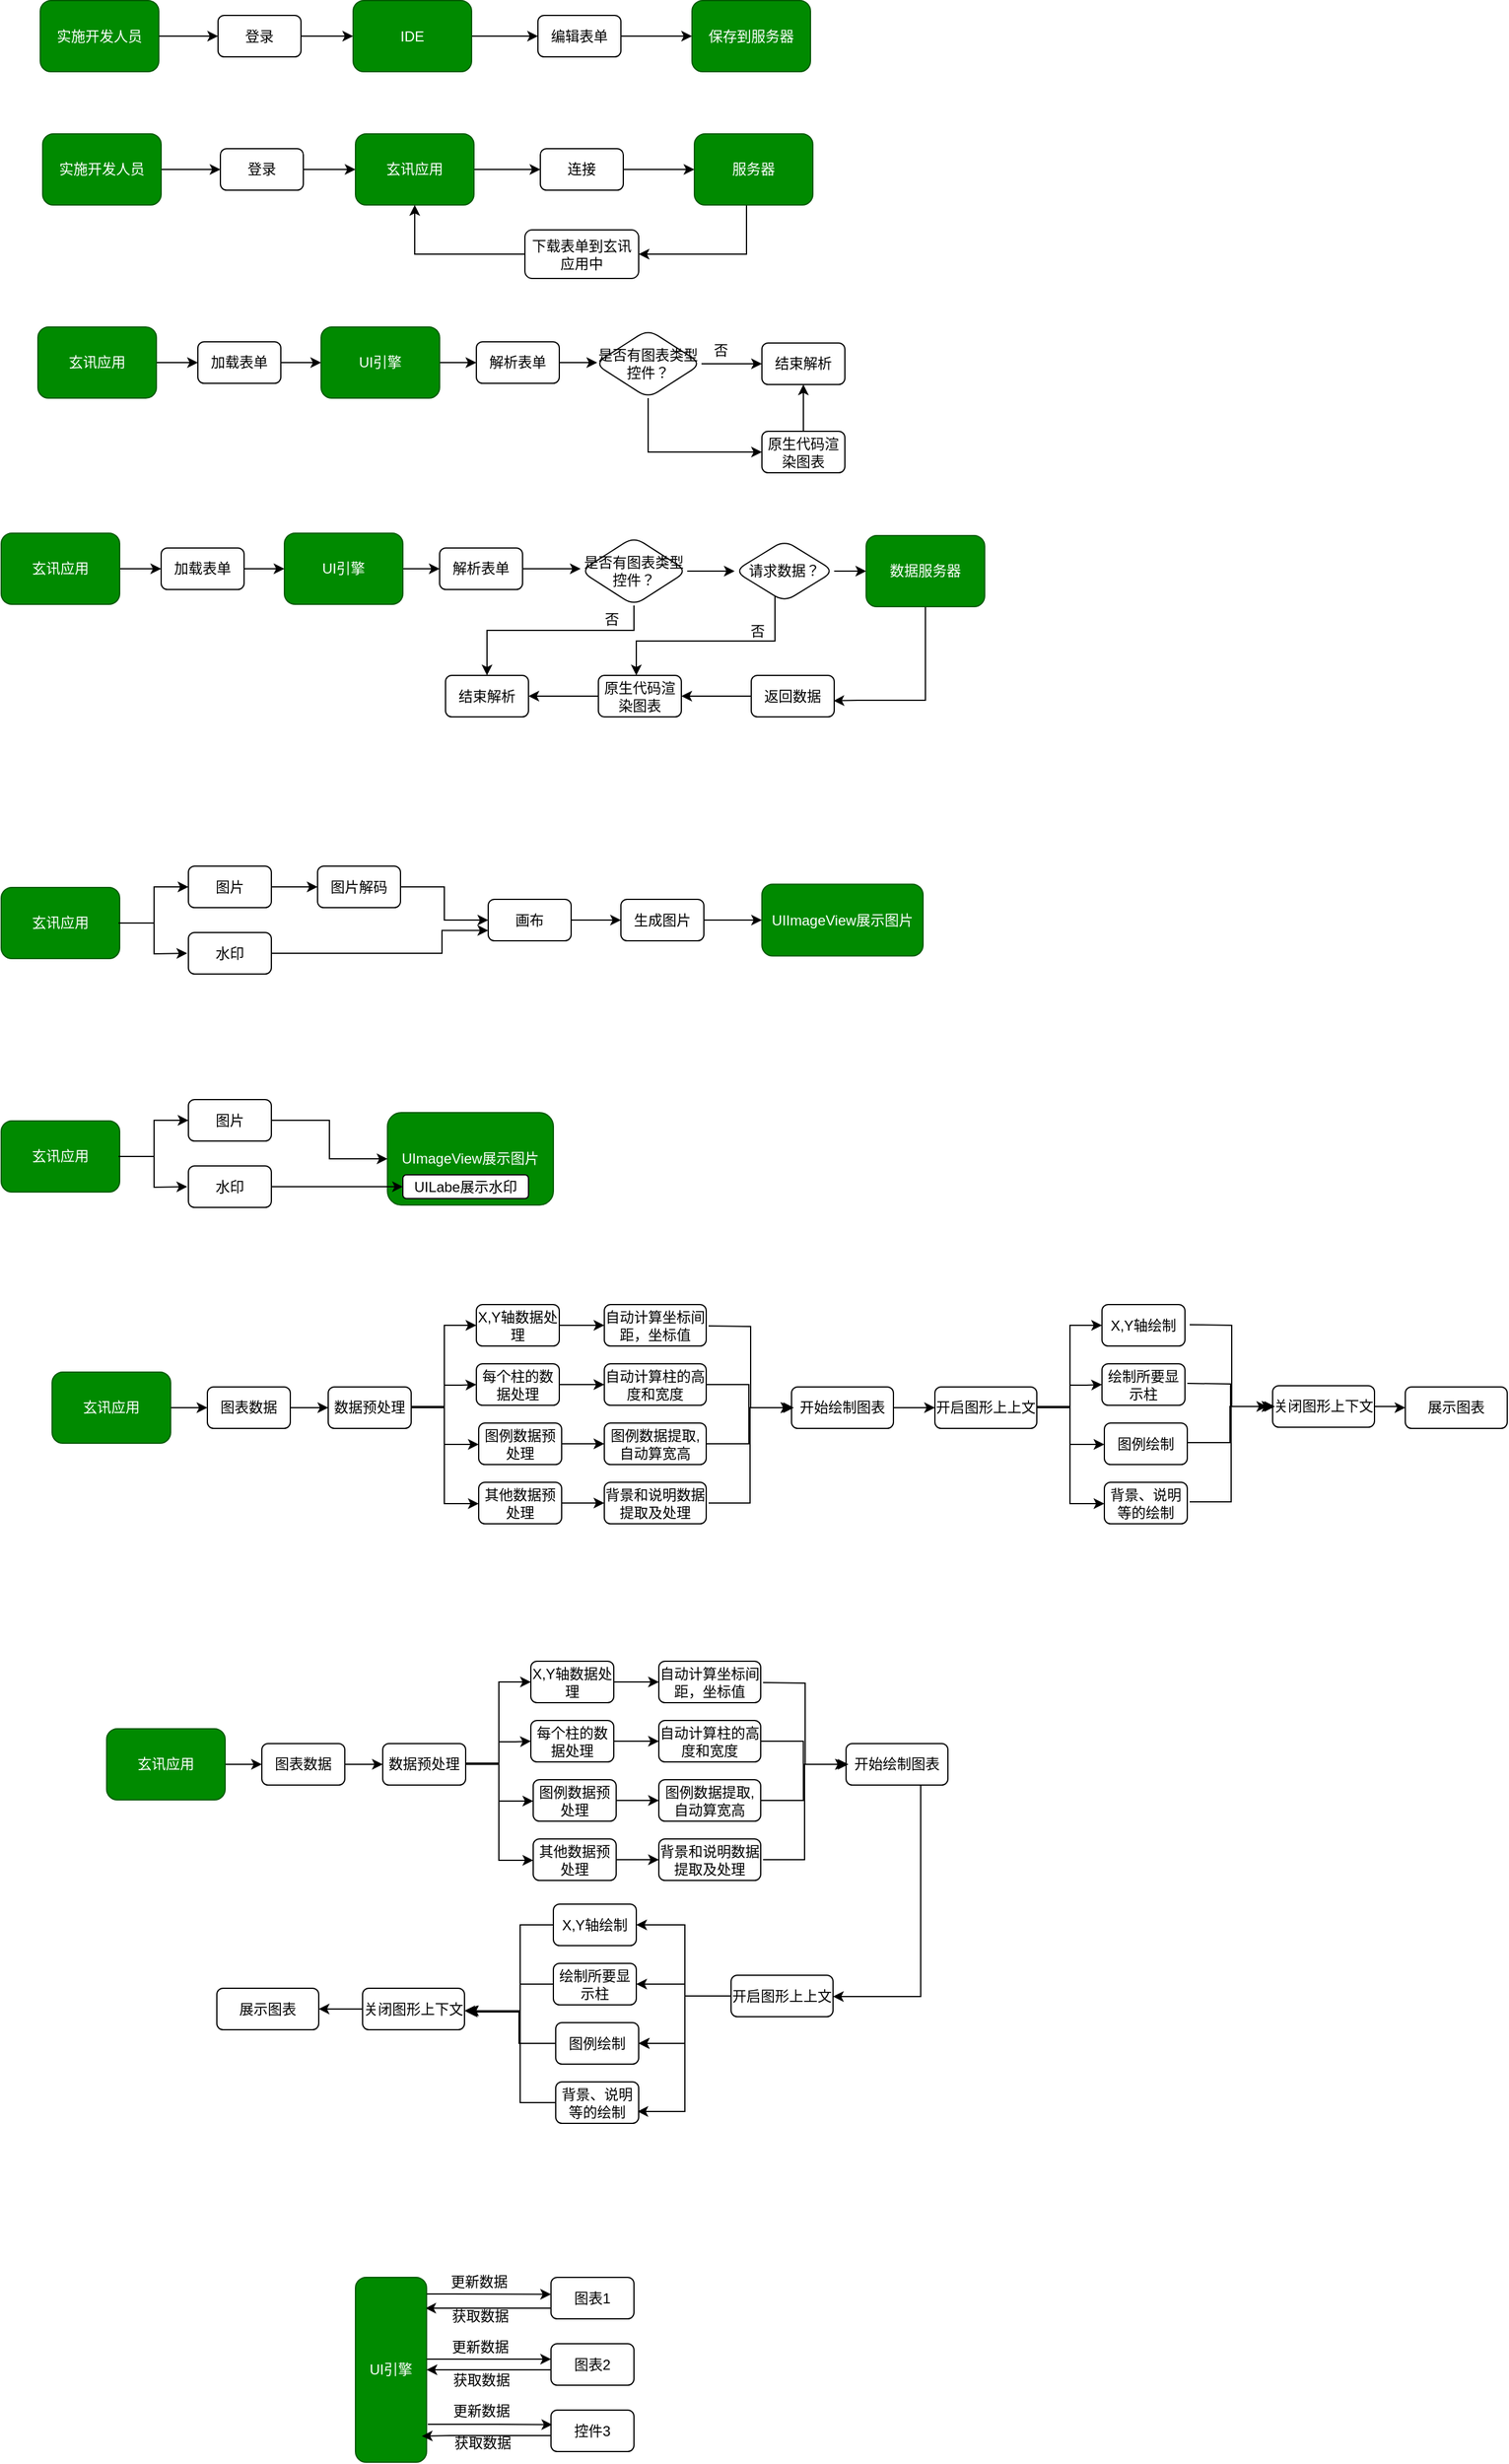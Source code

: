 <mxfile version="13.6.2" type="github">
  <diagram id="C5RBs43oDa-KdzZeNtuy" name="Page-1">
    <mxGraphModel dx="1186" dy="591" grid="0" gridSize="10" guides="1" tooltips="1" connect="1" arrows="1" fold="1" page="0" pageScale="1" pageWidth="827" pageHeight="1169" math="0" shadow="0">
      <root>
        <mxCell id="WIyWlLk6GJQsqaUBKTNV-0" />
        <mxCell id="WIyWlLk6GJQsqaUBKTNV-1" parent="WIyWlLk6GJQsqaUBKTNV-0" />
        <mxCell id="Lmn-qATE7lyrSjTYYKFK-3" value="" style="edgeStyle=orthogonalEdgeStyle;rounded=0;orthogonalLoop=1;jettySize=auto;html=1;" parent="WIyWlLk6GJQsqaUBKTNV-1" source="WIyWlLk6GJQsqaUBKTNV-3" target="Lmn-qATE7lyrSjTYYKFK-1" edge="1">
          <mxGeometry relative="1" as="geometry" />
        </mxCell>
        <mxCell id="WIyWlLk6GJQsqaUBKTNV-3" value="&lt;font color=&quot;#ffffff&quot;&gt;实施开发人员&lt;/font&gt;" style="whiteSpace=wrap;html=1;fontSize=12;glass=0;strokeWidth=1;shadow=0;direction=west;flipH=1;fillColor=#008a00;strokeColor=#005700;fontColor=#ffffff;rounded=1;" parent="WIyWlLk6GJQsqaUBKTNV-1" vertex="1">
          <mxGeometry x="50" y="112.5" width="100" height="60" as="geometry" />
        </mxCell>
        <mxCell id="Lmn-qATE7lyrSjTYYKFK-8" value="" style="edgeStyle=orthogonalEdgeStyle;rounded=0;orthogonalLoop=1;jettySize=auto;html=1;" parent="WIyWlLk6GJQsqaUBKTNV-1" source="Lmn-qATE7lyrSjTYYKFK-1" target="Lmn-qATE7lyrSjTYYKFK-4" edge="1">
          <mxGeometry relative="1" as="geometry" />
        </mxCell>
        <mxCell id="Lmn-qATE7lyrSjTYYKFK-1" value="登录" style="whiteSpace=wrap;html=1;rounded=1;" parent="WIyWlLk6GJQsqaUBKTNV-1" vertex="1">
          <mxGeometry x="200" y="125" width="70" height="35" as="geometry" />
        </mxCell>
        <mxCell id="Lmn-qATE7lyrSjTYYKFK-11" value="" style="edgeStyle=orthogonalEdgeStyle;rounded=0;orthogonalLoop=1;jettySize=auto;html=1;" parent="WIyWlLk6GJQsqaUBKTNV-1" source="Lmn-qATE7lyrSjTYYKFK-4" target="Lmn-qATE7lyrSjTYYKFK-10" edge="1">
          <mxGeometry relative="1" as="geometry" />
        </mxCell>
        <mxCell id="Lmn-qATE7lyrSjTYYKFK-4" value="IDE" style="whiteSpace=wrap;html=1;fontSize=12;glass=0;strokeWidth=1;shadow=0;direction=west;flipH=1;fillColor=#008a00;strokeColor=#005700;fontColor=#ffffff;rounded=1;" parent="WIyWlLk6GJQsqaUBKTNV-1" vertex="1">
          <mxGeometry x="314" y="112.5" width="100" height="60" as="geometry" />
        </mxCell>
        <mxCell id="Lmn-qATE7lyrSjTYYKFK-13" value="" style="edgeStyle=orthogonalEdgeStyle;rounded=0;orthogonalLoop=1;jettySize=auto;html=1;" parent="WIyWlLk6GJQsqaUBKTNV-1" source="Lmn-qATE7lyrSjTYYKFK-10" target="Lmn-qATE7lyrSjTYYKFK-12" edge="1">
          <mxGeometry relative="1" as="geometry" />
        </mxCell>
        <mxCell id="Lmn-qATE7lyrSjTYYKFK-10" value="编辑表单" style="whiteSpace=wrap;html=1;rounded=1;" parent="WIyWlLk6GJQsqaUBKTNV-1" vertex="1">
          <mxGeometry x="470" y="125" width="70" height="35" as="geometry" />
        </mxCell>
        <mxCell id="Lmn-qATE7lyrSjTYYKFK-12" value="保存到服务器" style="whiteSpace=wrap;html=1;fontSize=12;glass=0;strokeWidth=1;shadow=0;direction=west;flipH=1;fillColor=#008a00;strokeColor=#005700;fontColor=#ffffff;rounded=1;" parent="WIyWlLk6GJQsqaUBKTNV-1" vertex="1">
          <mxGeometry x="600" y="112.5" width="100" height="60" as="geometry" />
        </mxCell>
        <mxCell id="Lmn-qATE7lyrSjTYYKFK-14" value="" style="edgeStyle=orthogonalEdgeStyle;rounded=0;orthogonalLoop=1;jettySize=auto;html=1;" parent="WIyWlLk6GJQsqaUBKTNV-1" source="Lmn-qATE7lyrSjTYYKFK-15" target="Lmn-qATE7lyrSjTYYKFK-17" edge="1">
          <mxGeometry relative="1" as="geometry" />
        </mxCell>
        <mxCell id="Lmn-qATE7lyrSjTYYKFK-15" value="&lt;font color=&quot;#ffffff&quot;&gt;实施开发人员&lt;/font&gt;" style="whiteSpace=wrap;html=1;fontSize=12;glass=0;strokeWidth=1;shadow=0;direction=west;flipH=1;fillColor=#008a00;strokeColor=#005700;fontColor=#ffffff;rounded=1;" parent="WIyWlLk6GJQsqaUBKTNV-1" vertex="1">
          <mxGeometry x="52" y="225" width="100" height="60" as="geometry" />
        </mxCell>
        <mxCell id="Lmn-qATE7lyrSjTYYKFK-16" value="" style="edgeStyle=orthogonalEdgeStyle;rounded=0;orthogonalLoop=1;jettySize=auto;html=1;" parent="WIyWlLk6GJQsqaUBKTNV-1" source="Lmn-qATE7lyrSjTYYKFK-17" target="Lmn-qATE7lyrSjTYYKFK-19" edge="1">
          <mxGeometry relative="1" as="geometry" />
        </mxCell>
        <mxCell id="Lmn-qATE7lyrSjTYYKFK-17" value="登录" style="whiteSpace=wrap;html=1;rounded=1;" parent="WIyWlLk6GJQsqaUBKTNV-1" vertex="1">
          <mxGeometry x="202" y="237.5" width="70" height="35" as="geometry" />
        </mxCell>
        <mxCell id="Lmn-qATE7lyrSjTYYKFK-18" value="" style="edgeStyle=orthogonalEdgeStyle;rounded=0;orthogonalLoop=1;jettySize=auto;html=1;" parent="WIyWlLk6GJQsqaUBKTNV-1" source="Lmn-qATE7lyrSjTYYKFK-19" target="Lmn-qATE7lyrSjTYYKFK-21" edge="1">
          <mxGeometry relative="1" as="geometry" />
        </mxCell>
        <mxCell id="Lmn-qATE7lyrSjTYYKFK-19" value="玄讯应用" style="whiteSpace=wrap;html=1;fontSize=12;glass=0;strokeWidth=1;shadow=0;direction=west;flipH=1;fillColor=#008a00;strokeColor=#005700;fontColor=#ffffff;rounded=1;" parent="WIyWlLk6GJQsqaUBKTNV-1" vertex="1">
          <mxGeometry x="316" y="225" width="100" height="60" as="geometry" />
        </mxCell>
        <mxCell id="Lmn-qATE7lyrSjTYYKFK-20" value="" style="edgeStyle=orthogonalEdgeStyle;rounded=0;orthogonalLoop=1;jettySize=auto;html=1;" parent="WIyWlLk6GJQsqaUBKTNV-1" source="Lmn-qATE7lyrSjTYYKFK-21" target="Lmn-qATE7lyrSjTYYKFK-22" edge="1">
          <mxGeometry relative="1" as="geometry" />
        </mxCell>
        <mxCell id="Lmn-qATE7lyrSjTYYKFK-21" value="连接" style="whiteSpace=wrap;html=1;rounded=1;" parent="WIyWlLk6GJQsqaUBKTNV-1" vertex="1">
          <mxGeometry x="472" y="237.5" width="70" height="35" as="geometry" />
        </mxCell>
        <mxCell id="Lmn-qATE7lyrSjTYYKFK-28" value="" style="edgeStyle=orthogonalEdgeStyle;rounded=0;orthogonalLoop=1;jettySize=auto;html=1;entryX=1;entryY=0.5;entryDx=0;entryDy=0;" parent="WIyWlLk6GJQsqaUBKTNV-1" source="Lmn-qATE7lyrSjTYYKFK-22" target="Lmn-qATE7lyrSjTYYKFK-23" edge="1">
          <mxGeometry relative="1" as="geometry">
            <mxPoint x="652" y="365" as="targetPoint" />
            <Array as="points">
              <mxPoint x="646" y="327" />
            </Array>
          </mxGeometry>
        </mxCell>
        <mxCell id="Lmn-qATE7lyrSjTYYKFK-22" value="服务器" style="whiteSpace=wrap;html=1;fontSize=12;glass=0;strokeWidth=1;shadow=0;direction=west;flipH=1;fillColor=#008a00;strokeColor=#005700;fontColor=#ffffff;rounded=1;" parent="WIyWlLk6GJQsqaUBKTNV-1" vertex="1">
          <mxGeometry x="602" y="225" width="100" height="60" as="geometry" />
        </mxCell>
        <mxCell id="Lmn-qATE7lyrSjTYYKFK-30" value="" style="edgeStyle=orthogonalEdgeStyle;rounded=0;orthogonalLoop=1;jettySize=auto;html=1;entryX=0.5;entryY=0;entryDx=0;entryDy=0;" parent="WIyWlLk6GJQsqaUBKTNV-1" source="Lmn-qATE7lyrSjTYYKFK-23" target="Lmn-qATE7lyrSjTYYKFK-19" edge="1">
          <mxGeometry relative="1" as="geometry">
            <mxPoint x="379" y="326.5" as="targetPoint" />
          </mxGeometry>
        </mxCell>
        <mxCell id="Lmn-qATE7lyrSjTYYKFK-23" value="下载表单到玄讯应用中" style="whiteSpace=wrap;html=1;rounded=1;" parent="WIyWlLk6GJQsqaUBKTNV-1" vertex="1">
          <mxGeometry x="459" y="306" width="96" height="41" as="geometry" />
        </mxCell>
        <mxCell id="Lmn-qATE7lyrSjTYYKFK-34" value="" style="edgeStyle=orthogonalEdgeStyle;rounded=0;orthogonalLoop=1;jettySize=auto;html=1;strokeColor=#000000;" parent="WIyWlLk6GJQsqaUBKTNV-1" source="Lmn-qATE7lyrSjTYYKFK-31" target="Lmn-qATE7lyrSjTYYKFK-33" edge="1">
          <mxGeometry relative="1" as="geometry" />
        </mxCell>
        <mxCell id="Lmn-qATE7lyrSjTYYKFK-31" value="&lt;font color=&quot;#ffffff&quot;&gt;玄讯应用&lt;/font&gt;" style="whiteSpace=wrap;html=1;fontSize=12;glass=0;strokeWidth=1;shadow=0;direction=west;flipH=1;fillColor=#008a00;strokeColor=#005700;fontColor=#ffffff;rounded=1;" parent="WIyWlLk6GJQsqaUBKTNV-1" vertex="1">
          <mxGeometry x="17" y="562" width="100" height="60" as="geometry" />
        </mxCell>
        <mxCell id="Lmn-qATE7lyrSjTYYKFK-36" value="" style="edgeStyle=orthogonalEdgeStyle;rounded=0;orthogonalLoop=1;jettySize=auto;html=1;strokeColor=#000000;" parent="WIyWlLk6GJQsqaUBKTNV-1" source="Lmn-qATE7lyrSjTYYKFK-33" target="Lmn-qATE7lyrSjTYYKFK-35" edge="1">
          <mxGeometry relative="1" as="geometry" />
        </mxCell>
        <mxCell id="Lmn-qATE7lyrSjTYYKFK-33" value="加载表单" style="whiteSpace=wrap;html=1;rounded=1;" parent="WIyWlLk6GJQsqaUBKTNV-1" vertex="1">
          <mxGeometry x="152" y="574.5" width="70" height="35" as="geometry" />
        </mxCell>
        <mxCell id="Lmn-qATE7lyrSjTYYKFK-38" value="" style="edgeStyle=orthogonalEdgeStyle;rounded=0;orthogonalLoop=1;jettySize=auto;html=1;strokeColor=#000000;" parent="WIyWlLk6GJQsqaUBKTNV-1" source="Lmn-qATE7lyrSjTYYKFK-35" target="Lmn-qATE7lyrSjTYYKFK-37" edge="1">
          <mxGeometry relative="1" as="geometry" />
        </mxCell>
        <mxCell id="Lmn-qATE7lyrSjTYYKFK-35" value="UI引擎" style="whiteSpace=wrap;html=1;fontSize=12;glass=0;strokeWidth=1;shadow=0;direction=west;flipH=1;fillColor=#008a00;strokeColor=#005700;fontColor=#ffffff;rounded=1;" parent="WIyWlLk6GJQsqaUBKTNV-1" vertex="1">
          <mxGeometry x="256" y="562" width="100" height="60" as="geometry" />
        </mxCell>
        <mxCell id="Lmn-qATE7lyrSjTYYKFK-83" value="" style="edgeStyle=orthogonalEdgeStyle;rounded=0;orthogonalLoop=1;jettySize=auto;html=1;strokeColor=#000000;" parent="WIyWlLk6GJQsqaUBKTNV-1" source="Lmn-qATE7lyrSjTYYKFK-37" edge="1">
          <mxGeometry relative="1" as="geometry">
            <mxPoint x="506" y="592" as="targetPoint" />
          </mxGeometry>
        </mxCell>
        <mxCell id="Lmn-qATE7lyrSjTYYKFK-37" value="解析表单" style="whiteSpace=wrap;html=1;rounded=1;" parent="WIyWlLk6GJQsqaUBKTNV-1" vertex="1">
          <mxGeometry x="387" y="574.5" width="70" height="35" as="geometry" />
        </mxCell>
        <mxCell id="Lmn-qATE7lyrSjTYYKFK-42" value="" style="edgeStyle=orthogonalEdgeStyle;rounded=0;orthogonalLoop=1;jettySize=auto;html=1;strokeColor=#000000;" parent="WIyWlLk6GJQsqaUBKTNV-1" source="Lmn-qATE7lyrSjTYYKFK-39" target="Lmn-qATE7lyrSjTYYKFK-41" edge="1">
          <mxGeometry relative="1" as="geometry" />
        </mxCell>
        <mxCell id="Lmn-qATE7lyrSjTYYKFK-50" value="" style="edgeStyle=orthogonalEdgeStyle;rounded=0;orthogonalLoop=1;jettySize=auto;html=1;strokeColor=#000000;" parent="WIyWlLk6GJQsqaUBKTNV-1" source="Lmn-qATE7lyrSjTYYKFK-39" target="Lmn-qATE7lyrSjTYYKFK-47" edge="1">
          <mxGeometry relative="1" as="geometry">
            <mxPoint x="670" y="700" as="targetPoint" />
            <Array as="points">
              <mxPoint x="670" y="653" />
              <mxPoint x="553" y="653" />
            </Array>
          </mxGeometry>
        </mxCell>
        <mxCell id="Lmn-qATE7lyrSjTYYKFK-39" value="请求数据？" style="rhombus;whiteSpace=wrap;html=1;rounded=1;" parent="WIyWlLk6GJQsqaUBKTNV-1" vertex="1">
          <mxGeometry x="636" y="568" width="84" height="52" as="geometry" />
        </mxCell>
        <mxCell id="Lmn-qATE7lyrSjTYYKFK-46" value="" style="edgeStyle=orthogonalEdgeStyle;rounded=0;orthogonalLoop=1;jettySize=auto;html=1;strokeColor=#000000;entryX=0.992;entryY=0.612;entryDx=0;entryDy=0;entryPerimeter=0;" parent="WIyWlLk6GJQsqaUBKTNV-1" source="Lmn-qATE7lyrSjTYYKFK-41" target="Lmn-qATE7lyrSjTYYKFK-44" edge="1">
          <mxGeometry relative="1" as="geometry">
            <mxPoint x="797" y="704" as="targetPoint" />
            <Array as="points">
              <mxPoint x="797" y="703" />
              <mxPoint x="740" y="703" />
            </Array>
          </mxGeometry>
        </mxCell>
        <mxCell id="Lmn-qATE7lyrSjTYYKFK-41" value="数据服务器" style="whiteSpace=wrap;html=1;fontSize=12;glass=0;strokeWidth=1;shadow=0;direction=west;flipH=1;fillColor=#008a00;strokeColor=#005700;fontColor=#ffffff;rounded=1;" parent="WIyWlLk6GJQsqaUBKTNV-1" vertex="1">
          <mxGeometry x="747" y="564" width="100" height="60" as="geometry" />
        </mxCell>
        <mxCell id="Lmn-qATE7lyrSjTYYKFK-48" value="" style="edgeStyle=orthogonalEdgeStyle;rounded=0;orthogonalLoop=1;jettySize=auto;html=1;strokeColor=#000000;" parent="WIyWlLk6GJQsqaUBKTNV-1" source="Lmn-qATE7lyrSjTYYKFK-44" target="Lmn-qATE7lyrSjTYYKFK-47" edge="1">
          <mxGeometry relative="1" as="geometry" />
        </mxCell>
        <mxCell id="Lmn-qATE7lyrSjTYYKFK-44" value="返回数据" style="whiteSpace=wrap;html=1;rounded=1;" parent="WIyWlLk6GJQsqaUBKTNV-1" vertex="1">
          <mxGeometry x="650" y="682" width="70" height="35" as="geometry" />
        </mxCell>
        <mxCell id="Lmn-qATE7lyrSjTYYKFK-94" value="" style="edgeStyle=orthogonalEdgeStyle;rounded=0;orthogonalLoop=1;jettySize=auto;html=1;strokeColor=#000000;" parent="WIyWlLk6GJQsqaUBKTNV-1" source="Lmn-qATE7lyrSjTYYKFK-47" target="Lmn-qATE7lyrSjTYYKFK-93" edge="1">
          <mxGeometry relative="1" as="geometry" />
        </mxCell>
        <mxCell id="Lmn-qATE7lyrSjTYYKFK-47" value="原生代码渲染图表" style="whiteSpace=wrap;html=1;rounded=1;" parent="WIyWlLk6GJQsqaUBKTNV-1" vertex="1">
          <mxGeometry x="521" y="682" width="70" height="35" as="geometry" />
        </mxCell>
        <mxCell id="2" value="否" style="text;html=1;align=center;verticalAlign=middle;resizable=0;points=[];autosize=1;" parent="WIyWlLk6GJQsqaUBKTNV-1" vertex="1">
          <mxGeometry x="644" y="636" width="22" height="18" as="geometry" />
        </mxCell>
        <mxCell id="Lmn-qATE7lyrSjTYYKFK-51" value="" style="edgeStyle=orthogonalEdgeStyle;rounded=0;orthogonalLoop=1;jettySize=auto;html=1;strokeColor=#000000;" parent="WIyWlLk6GJQsqaUBKTNV-1" source="Lmn-qATE7lyrSjTYYKFK-52" target="Lmn-qATE7lyrSjTYYKFK-54" edge="1">
          <mxGeometry relative="1" as="geometry" />
        </mxCell>
        <mxCell id="Lmn-qATE7lyrSjTYYKFK-52" value="&lt;font color=&quot;#ffffff&quot;&gt;玄讯应用&lt;/font&gt;" style="whiteSpace=wrap;html=1;fontSize=12;glass=0;strokeWidth=1;shadow=0;direction=west;flipH=1;fillColor=#008a00;strokeColor=#005700;fontColor=#ffffff;rounded=1;" parent="WIyWlLk6GJQsqaUBKTNV-1" vertex="1">
          <mxGeometry x="48" y="388" width="100" height="60" as="geometry" />
        </mxCell>
        <mxCell id="Lmn-qATE7lyrSjTYYKFK-53" value="" style="edgeStyle=orthogonalEdgeStyle;rounded=0;orthogonalLoop=1;jettySize=auto;html=1;strokeColor=#000000;" parent="WIyWlLk6GJQsqaUBKTNV-1" source="Lmn-qATE7lyrSjTYYKFK-54" target="Lmn-qATE7lyrSjTYYKFK-56" edge="1">
          <mxGeometry relative="1" as="geometry" />
        </mxCell>
        <mxCell id="Lmn-qATE7lyrSjTYYKFK-54" value="加载表单" style="whiteSpace=wrap;html=1;rounded=1;" parent="WIyWlLk6GJQsqaUBKTNV-1" vertex="1">
          <mxGeometry x="183" y="400.5" width="70" height="35" as="geometry" />
        </mxCell>
        <mxCell id="Lmn-qATE7lyrSjTYYKFK-55" value="" style="edgeStyle=orthogonalEdgeStyle;rounded=0;orthogonalLoop=1;jettySize=auto;html=1;strokeColor=#000000;" parent="WIyWlLk6GJQsqaUBKTNV-1" source="Lmn-qATE7lyrSjTYYKFK-56" target="Lmn-qATE7lyrSjTYYKFK-58" edge="1">
          <mxGeometry relative="1" as="geometry" />
        </mxCell>
        <mxCell id="Lmn-qATE7lyrSjTYYKFK-56" value="UI引擎" style="whiteSpace=wrap;html=1;fontSize=12;glass=0;strokeWidth=1;shadow=0;direction=west;flipH=1;fillColor=#008a00;strokeColor=#005700;fontColor=#ffffff;rounded=1;" parent="WIyWlLk6GJQsqaUBKTNV-1" vertex="1">
          <mxGeometry x="287" y="388" width="100" height="60" as="geometry" />
        </mxCell>
        <mxCell id="Lmn-qATE7lyrSjTYYKFK-57" value="" style="edgeStyle=orthogonalEdgeStyle;rounded=0;orthogonalLoop=1;jettySize=auto;html=1;strokeColor=#000000;entryX=0;entryY=0.5;entryDx=0;entryDy=0;" parent="WIyWlLk6GJQsqaUBKTNV-1" source="Lmn-qATE7lyrSjTYYKFK-58" edge="1">
          <mxGeometry relative="1" as="geometry">
            <mxPoint x="520" y="418" as="targetPoint" />
          </mxGeometry>
        </mxCell>
        <mxCell id="Lmn-qATE7lyrSjTYYKFK-58" value="解析表单" style="whiteSpace=wrap;html=1;rounded=1;" parent="WIyWlLk6GJQsqaUBKTNV-1" vertex="1">
          <mxGeometry x="418" y="400.5" width="70" height="35" as="geometry" />
        </mxCell>
        <mxCell id="Lmn-qATE7lyrSjTYYKFK-79" value="" style="edgeStyle=orthogonalEdgeStyle;rounded=0;orthogonalLoop=1;jettySize=auto;html=1;strokeColor=#000000;" parent="WIyWlLk6GJQsqaUBKTNV-1" source="Lmn-qATE7lyrSjTYYKFK-66" target="Lmn-qATE7lyrSjTYYKFK-70" edge="1">
          <mxGeometry relative="1" as="geometry">
            <mxPoint x="694" y="440" as="targetPoint" />
          </mxGeometry>
        </mxCell>
        <mxCell id="Lmn-qATE7lyrSjTYYKFK-66" value="原生代码渲染图表" style="whiteSpace=wrap;html=1;rounded=1;" parent="WIyWlLk6GJQsqaUBKTNV-1" vertex="1">
          <mxGeometry x="659" y="476" width="70" height="35" as="geometry" />
        </mxCell>
        <mxCell id="Lmn-qATE7lyrSjTYYKFK-72" value="" style="edgeStyle=orthogonalEdgeStyle;rounded=0;orthogonalLoop=1;jettySize=auto;html=1;strokeColor=#000000;" parent="WIyWlLk6GJQsqaUBKTNV-1" source="Lmn-qATE7lyrSjTYYKFK-68" target="Lmn-qATE7lyrSjTYYKFK-70" edge="1">
          <mxGeometry relative="1" as="geometry" />
        </mxCell>
        <mxCell id="Lmn-qATE7lyrSjTYYKFK-77" value="" style="edgeStyle=orthogonalEdgeStyle;rounded=0;orthogonalLoop=1;jettySize=auto;html=1;strokeColor=#000000;entryX=0;entryY=0.5;entryDx=0;entryDy=0;" parent="WIyWlLk6GJQsqaUBKTNV-1" source="Lmn-qATE7lyrSjTYYKFK-68" target="Lmn-qATE7lyrSjTYYKFK-66" edge="1">
          <mxGeometry relative="1" as="geometry">
            <mxPoint x="563" y="528" as="targetPoint" />
            <Array as="points">
              <mxPoint x="563" y="494" />
            </Array>
          </mxGeometry>
        </mxCell>
        <mxCell id="Lmn-qATE7lyrSjTYYKFK-68" value="是否有图表类型控件？" style="rhombus;whiteSpace=wrap;html=1;rounded=1;" parent="WIyWlLk6GJQsqaUBKTNV-1" vertex="1">
          <mxGeometry x="518" y="390" width="90" height="58" as="geometry" />
        </mxCell>
        <mxCell id="Lmn-qATE7lyrSjTYYKFK-70" value="结束解析" style="whiteSpace=wrap;html=1;rounded=1;" parent="WIyWlLk6GJQsqaUBKTNV-1" vertex="1">
          <mxGeometry x="659" y="401.5" width="70" height="35" as="geometry" />
        </mxCell>
        <mxCell id="Lmn-qATE7lyrSjTYYKFK-73" value="否" style="text;html=1;align=center;verticalAlign=middle;resizable=0;points=[];autosize=1;" parent="WIyWlLk6GJQsqaUBKTNV-1" vertex="1">
          <mxGeometry x="613" y="399" width="22" height="18" as="geometry" />
        </mxCell>
        <mxCell id="Lmn-qATE7lyrSjTYYKFK-91" value="" style="edgeStyle=orthogonalEdgeStyle;rounded=0;orthogonalLoop=1;jettySize=auto;html=1;strokeColor=#000000;" parent="WIyWlLk6GJQsqaUBKTNV-1" source="Lmn-qATE7lyrSjTYYKFK-88" target="Lmn-qATE7lyrSjTYYKFK-39" edge="1">
          <mxGeometry relative="1" as="geometry" />
        </mxCell>
        <mxCell id="Lmn-qATE7lyrSjTYYKFK-96" value="" style="edgeStyle=orthogonalEdgeStyle;rounded=0;orthogonalLoop=1;jettySize=auto;html=1;strokeColor=#000000;entryX=0.5;entryY=0;entryDx=0;entryDy=0;" parent="WIyWlLk6GJQsqaUBKTNV-1" source="Lmn-qATE7lyrSjTYYKFK-88" target="Lmn-qATE7lyrSjTYYKFK-93" edge="1">
          <mxGeometry relative="1" as="geometry">
            <Array as="points">
              <mxPoint x="551" y="644" />
              <mxPoint x="427" y="644" />
            </Array>
          </mxGeometry>
        </mxCell>
        <mxCell id="Lmn-qATE7lyrSjTYYKFK-88" value="是否有图表类型控件？" style="rhombus;whiteSpace=wrap;html=1;rounded=1;" parent="WIyWlLk6GJQsqaUBKTNV-1" vertex="1">
          <mxGeometry x="506" y="565" width="90" height="58" as="geometry" />
        </mxCell>
        <mxCell id="Lmn-qATE7lyrSjTYYKFK-93" value="结束解析" style="whiteSpace=wrap;html=1;rounded=1;" parent="WIyWlLk6GJQsqaUBKTNV-1" vertex="1">
          <mxGeometry x="392" y="682" width="70" height="35" as="geometry" />
        </mxCell>
        <mxCell id="Lmn-qATE7lyrSjTYYKFK-97" value="否" style="text;html=1;align=center;verticalAlign=middle;resizable=0;points=[];autosize=1;" parent="WIyWlLk6GJQsqaUBKTNV-1" vertex="1">
          <mxGeometry x="521" y="626" width="22" height="18" as="geometry" />
        </mxCell>
        <mxCell id="N59cPRVTQM_161WGmZhx-6" value="" style="edgeStyle=orthogonalEdgeStyle;rounded=0;orthogonalLoop=1;jettySize=auto;html=1;" parent="WIyWlLk6GJQsqaUBKTNV-1" source="N59cPRVTQM_161WGmZhx-7" target="N59cPRVTQM_161WGmZhx-9" edge="1">
          <mxGeometry relative="1" as="geometry" />
        </mxCell>
        <mxCell id="N59cPRVTQM_161WGmZhx-7" value="玄讯应用" style="whiteSpace=wrap;html=1;fontSize=12;glass=0;strokeWidth=1;shadow=0;direction=west;flipH=1;fillColor=#008a00;strokeColor=#005700;fontColor=#ffffff;rounded=1;" parent="WIyWlLk6GJQsqaUBKTNV-1" vertex="1">
          <mxGeometry x="17" y="861" width="100" height="60" as="geometry" />
        </mxCell>
        <mxCell id="N59cPRVTQM_161WGmZhx-17" value="" style="edgeStyle=orthogonalEdgeStyle;rounded=0;jumpStyle=none;orthogonalLoop=1;jettySize=auto;html=1;" parent="WIyWlLk6GJQsqaUBKTNV-1" source="N59cPRVTQM_161WGmZhx-9" target="N59cPRVTQM_161WGmZhx-16" edge="1">
          <mxGeometry relative="1" as="geometry" />
        </mxCell>
        <mxCell id="N59cPRVTQM_161WGmZhx-9" value="图片" style="whiteSpace=wrap;html=1;rounded=1;" parent="WIyWlLk6GJQsqaUBKTNV-1" vertex="1">
          <mxGeometry x="175" y="843" width="70" height="35" as="geometry" />
        </mxCell>
        <mxCell id="N59cPRVTQM_161WGmZhx-19" value="" style="edgeStyle=orthogonalEdgeStyle;rounded=0;jumpStyle=none;orthogonalLoop=1;jettySize=auto;html=1;entryX=0;entryY=0.75;entryDx=0;entryDy=0;" parent="WIyWlLk6GJQsqaUBKTNV-1" source="N59cPRVTQM_161WGmZhx-14" target="N59cPRVTQM_161WGmZhx-18" edge="1">
          <mxGeometry relative="1" as="geometry">
            <Array as="points">
              <mxPoint x="389" y="917" />
              <mxPoint x="389" y="897" />
            </Array>
          </mxGeometry>
        </mxCell>
        <mxCell id="N59cPRVTQM_161WGmZhx-14" value="水印" style="whiteSpace=wrap;html=1;rounded=1;" parent="WIyWlLk6GJQsqaUBKTNV-1" vertex="1">
          <mxGeometry x="175" y="899" width="70" height="35" as="geometry" />
        </mxCell>
        <mxCell id="N59cPRVTQM_161WGmZhx-15" value="" style="endArrow=classic;html=1;exitX=0;exitY=0.5;exitDx=0;exitDy=0;entryX=0;entryY=0.5;entryDx=0;entryDy=0;jumpStyle=none;rounded=0;" parent="WIyWlLk6GJQsqaUBKTNV-1" edge="1">
          <mxGeometry width="50" height="50" relative="1" as="geometry">
            <mxPoint x="116" y="891" as="sourcePoint" />
            <mxPoint x="174" y="916.5" as="targetPoint" />
            <Array as="points">
              <mxPoint x="146" y="891" />
              <mxPoint x="146" y="917" />
            </Array>
          </mxGeometry>
        </mxCell>
        <mxCell id="N59cPRVTQM_161WGmZhx-20" value="" style="edgeStyle=orthogonalEdgeStyle;rounded=0;jumpStyle=none;orthogonalLoop=1;jettySize=auto;html=1;" parent="WIyWlLk6GJQsqaUBKTNV-1" source="N59cPRVTQM_161WGmZhx-16" target="N59cPRVTQM_161WGmZhx-18" edge="1">
          <mxGeometry relative="1" as="geometry" />
        </mxCell>
        <mxCell id="N59cPRVTQM_161WGmZhx-16" value="图片解码" style="whiteSpace=wrap;html=1;rounded=1;" parent="WIyWlLk6GJQsqaUBKTNV-1" vertex="1">
          <mxGeometry x="284" y="843" width="70" height="35" as="geometry" />
        </mxCell>
        <mxCell id="N59cPRVTQM_161WGmZhx-22" value="" style="edgeStyle=orthogonalEdgeStyle;rounded=0;jumpStyle=none;orthogonalLoop=1;jettySize=auto;html=1;" parent="WIyWlLk6GJQsqaUBKTNV-1" source="N59cPRVTQM_161WGmZhx-18" target="N59cPRVTQM_161WGmZhx-21" edge="1">
          <mxGeometry relative="1" as="geometry" />
        </mxCell>
        <mxCell id="N59cPRVTQM_161WGmZhx-18" value="画布" style="whiteSpace=wrap;html=1;rounded=1;" parent="WIyWlLk6GJQsqaUBKTNV-1" vertex="1">
          <mxGeometry x="428" y="871" width="70" height="35" as="geometry" />
        </mxCell>
        <mxCell id="N59cPRVTQM_161WGmZhx-24" value="" style="edgeStyle=orthogonalEdgeStyle;rounded=0;jumpStyle=none;orthogonalLoop=1;jettySize=auto;html=1;" parent="WIyWlLk6GJQsqaUBKTNV-1" source="N59cPRVTQM_161WGmZhx-21" target="N59cPRVTQM_161WGmZhx-23" edge="1">
          <mxGeometry relative="1" as="geometry" />
        </mxCell>
        <mxCell id="N59cPRVTQM_161WGmZhx-21" value="生成图片" style="whiteSpace=wrap;html=1;rounded=1;" parent="WIyWlLk6GJQsqaUBKTNV-1" vertex="1">
          <mxGeometry x="540" y="871" width="70" height="35" as="geometry" />
        </mxCell>
        <mxCell id="N59cPRVTQM_161WGmZhx-23" value="UIImageView展示图片" style="whiteSpace=wrap;html=1;rounded=1;fillColor=#008a00;strokeColor=#005700;fontColor=#ffffff;" parent="WIyWlLk6GJQsqaUBKTNV-1" vertex="1">
          <mxGeometry x="659" y="858.25" width="136" height="60.5" as="geometry" />
        </mxCell>
        <mxCell id="N59cPRVTQM_161WGmZhx-25" value="" style="edgeStyle=orthogonalEdgeStyle;rounded=0;orthogonalLoop=1;jettySize=auto;html=1;" parent="WIyWlLk6GJQsqaUBKTNV-1" source="N59cPRVTQM_161WGmZhx-26" target="N59cPRVTQM_161WGmZhx-28" edge="1">
          <mxGeometry relative="1" as="geometry" />
        </mxCell>
        <mxCell id="N59cPRVTQM_161WGmZhx-26" value="玄讯应用" style="whiteSpace=wrap;html=1;fontSize=12;glass=0;strokeWidth=1;shadow=0;direction=west;flipH=1;fillColor=#008a00;strokeColor=#005700;fontColor=#ffffff;rounded=1;" parent="WIyWlLk6GJQsqaUBKTNV-1" vertex="1">
          <mxGeometry x="17" y="1058" width="100" height="60" as="geometry" />
        </mxCell>
        <mxCell id="N59cPRVTQM_161WGmZhx-27" value="" style="edgeStyle=orthogonalEdgeStyle;rounded=0;jumpStyle=none;orthogonalLoop=1;jettySize=auto;html=1;entryX=0;entryY=0.5;entryDx=0;entryDy=0;" parent="WIyWlLk6GJQsqaUBKTNV-1" source="N59cPRVTQM_161WGmZhx-28" target="N59cPRVTQM_161WGmZhx-39" edge="1">
          <mxGeometry relative="1" as="geometry">
            <mxPoint x="284" y="1057.5" as="targetPoint" />
          </mxGeometry>
        </mxCell>
        <mxCell id="N59cPRVTQM_161WGmZhx-28" value="图片" style="whiteSpace=wrap;html=1;rounded=1;" parent="WIyWlLk6GJQsqaUBKTNV-1" vertex="1">
          <mxGeometry x="175" y="1040" width="70" height="35" as="geometry" />
        </mxCell>
        <mxCell id="N59cPRVTQM_161WGmZhx-30" value="水印" style="whiteSpace=wrap;html=1;rounded=1;" parent="WIyWlLk6GJQsqaUBKTNV-1" vertex="1">
          <mxGeometry x="175" y="1096" width="70" height="35" as="geometry" />
        </mxCell>
        <mxCell id="N59cPRVTQM_161WGmZhx-31" value="" style="endArrow=classic;html=1;exitX=0;exitY=0.5;exitDx=0;exitDy=0;entryX=0;entryY=0.5;entryDx=0;entryDy=0;jumpStyle=none;rounded=0;" parent="WIyWlLk6GJQsqaUBKTNV-1" edge="1">
          <mxGeometry width="50" height="50" relative="1" as="geometry">
            <mxPoint x="116" y="1088" as="sourcePoint" />
            <mxPoint x="174" y="1113.5" as="targetPoint" />
            <Array as="points">
              <mxPoint x="146" y="1088" />
              <mxPoint x="146" y="1114" />
            </Array>
          </mxGeometry>
        </mxCell>
        <mxCell id="N59cPRVTQM_161WGmZhx-39" value="UImageView展示图片" style="whiteSpace=wrap;html=1;rounded=1;fillColor=#008a00;strokeColor=#005700;fontColor=#ffffff;" parent="WIyWlLk6GJQsqaUBKTNV-1" vertex="1">
          <mxGeometry x="343" y="1051" width="140" height="78" as="geometry" />
        </mxCell>
        <mxCell id="N59cPRVTQM_161WGmZhx-40" value="UILabe展示水印" style="whiteSpace=wrap;html=1;rounded=1;" parent="WIyWlLk6GJQsqaUBKTNV-1" vertex="1">
          <mxGeometry x="356" y="1103.5" width="106" height="20" as="geometry" />
        </mxCell>
        <mxCell id="N59cPRVTQM_161WGmZhx-41" value="" style="edgeStyle=orthogonalEdgeStyle;rounded=0;jumpStyle=none;orthogonalLoop=1;jettySize=auto;html=1;" parent="WIyWlLk6GJQsqaUBKTNV-1" source="N59cPRVTQM_161WGmZhx-30" target="N59cPRVTQM_161WGmZhx-40" edge="1">
          <mxGeometry relative="1" as="geometry">
            <Array as="points" />
          </mxGeometry>
        </mxCell>
        <mxCell id="eccNBczqlCl_BA9FMAcg-4" value="" style="edgeStyle=orthogonalEdgeStyle;rounded=0;orthogonalLoop=1;jettySize=auto;html=1;" parent="WIyWlLk6GJQsqaUBKTNV-1" source="eccNBczqlCl_BA9FMAcg-2" target="eccNBczqlCl_BA9FMAcg-3" edge="1">
          <mxGeometry relative="1" as="geometry" />
        </mxCell>
        <mxCell id="eccNBczqlCl_BA9FMAcg-2" value="玄讯应用" style="whiteSpace=wrap;html=1;fontSize=12;glass=0;strokeWidth=1;shadow=0;direction=west;flipH=1;fillColor=#008a00;strokeColor=#005700;fontColor=#ffffff;rounded=1;" parent="WIyWlLk6GJQsqaUBKTNV-1" vertex="1">
          <mxGeometry x="60" y="1270" width="100" height="60" as="geometry" />
        </mxCell>
        <mxCell id="eccNBczqlCl_BA9FMAcg-8" value="" style="edgeStyle=orthogonalEdgeStyle;rounded=0;orthogonalLoop=1;jettySize=auto;html=1;" parent="WIyWlLk6GJQsqaUBKTNV-1" source="eccNBczqlCl_BA9FMAcg-3" target="eccNBczqlCl_BA9FMAcg-7" edge="1">
          <mxGeometry relative="1" as="geometry" />
        </mxCell>
        <mxCell id="eccNBczqlCl_BA9FMAcg-3" value="图表数据" style="whiteSpace=wrap;html=1;rounded=1;" parent="WIyWlLk6GJQsqaUBKTNV-1" vertex="1">
          <mxGeometry x="191" y="1282.5" width="70" height="35" as="geometry" />
        </mxCell>
        <mxCell id="eccNBczqlCl_BA9FMAcg-7" value="数据预处理" style="whiteSpace=wrap;html=1;rounded=1;" parent="WIyWlLk6GJQsqaUBKTNV-1" vertex="1">
          <mxGeometry x="293" y="1282.5" width="70" height="35" as="geometry" />
        </mxCell>
        <mxCell id="8b4CC2yHG-73P16oaLRv-15" value="" style="edgeStyle=orthogonalEdgeStyle;rounded=0;orthogonalLoop=1;jettySize=auto;html=1;" parent="WIyWlLk6GJQsqaUBKTNV-1" source="eccNBczqlCl_BA9FMAcg-9" target="8b4CC2yHG-73P16oaLRv-14" edge="1">
          <mxGeometry relative="1" as="geometry" />
        </mxCell>
        <mxCell id="eccNBczqlCl_BA9FMAcg-9" value="X,Y轴数据处理" style="whiteSpace=wrap;html=1;rounded=1;" parent="WIyWlLk6GJQsqaUBKTNV-1" vertex="1">
          <mxGeometry x="418" y="1213" width="70" height="35" as="geometry" />
        </mxCell>
        <mxCell id="8b4CC2yHG-73P16oaLRv-18" value="" style="edgeStyle=orthogonalEdgeStyle;rounded=0;orthogonalLoop=1;jettySize=auto;html=1;" parent="WIyWlLk6GJQsqaUBKTNV-1" source="eccNBczqlCl_BA9FMAcg-10" target="8b4CC2yHG-73P16oaLRv-17" edge="1">
          <mxGeometry relative="1" as="geometry" />
        </mxCell>
        <mxCell id="eccNBczqlCl_BA9FMAcg-10" value="每个柱的数据处理" style="whiteSpace=wrap;html=1;rounded=1;" parent="WIyWlLk6GJQsqaUBKTNV-1" vertex="1">
          <mxGeometry x="418" y="1263" width="70" height="35" as="geometry" />
        </mxCell>
        <mxCell id="8b4CC2yHG-73P16oaLRv-20" value="" style="edgeStyle=orthogonalEdgeStyle;rounded=0;orthogonalLoop=1;jettySize=auto;html=1;" parent="WIyWlLk6GJQsqaUBKTNV-1" source="eccNBczqlCl_BA9FMAcg-11" target="8b4CC2yHG-73P16oaLRv-19" edge="1">
          <mxGeometry relative="1" as="geometry" />
        </mxCell>
        <mxCell id="eccNBczqlCl_BA9FMAcg-11" value="图例数据预处理" style="whiteSpace=wrap;html=1;rounded=1;" parent="WIyWlLk6GJQsqaUBKTNV-1" vertex="1">
          <mxGeometry x="420" y="1313" width="70" height="35" as="geometry" />
        </mxCell>
        <mxCell id="8b4CC2yHG-73P16oaLRv-22" value="" style="edgeStyle=orthogonalEdgeStyle;rounded=0;orthogonalLoop=1;jettySize=auto;html=1;" parent="WIyWlLk6GJQsqaUBKTNV-1" source="eccNBczqlCl_BA9FMAcg-12" target="8b4CC2yHG-73P16oaLRv-21" edge="1">
          <mxGeometry relative="1" as="geometry" />
        </mxCell>
        <mxCell id="eccNBczqlCl_BA9FMAcg-12" value="其他数据预处理" style="whiteSpace=wrap;html=1;rounded=1;" parent="WIyWlLk6GJQsqaUBKTNV-1" vertex="1">
          <mxGeometry x="420" y="1363" width="70" height="35" as="geometry" />
        </mxCell>
        <mxCell id="8b4CC2yHG-73P16oaLRv-7" value="" style="edgeStyle=orthogonalEdgeStyle;rounded=0;orthogonalLoop=1;jettySize=auto;html=1;entryX=0;entryY=0.5;entryDx=0;entryDy=0;" parent="WIyWlLk6GJQsqaUBKTNV-1" target="eccNBczqlCl_BA9FMAcg-9" edge="1">
          <mxGeometry relative="1" as="geometry">
            <mxPoint x="363" y="1288" as="sourcePoint" />
            <Array as="points">
              <mxPoint x="363" y="1300" />
              <mxPoint x="391" y="1300" />
              <mxPoint x="391" y="1231" />
            </Array>
          </mxGeometry>
        </mxCell>
        <mxCell id="8b4CC2yHG-73P16oaLRv-9" value="" style="edgeStyle=orthogonalEdgeStyle;rounded=0;orthogonalLoop=1;jettySize=auto;html=1;" parent="WIyWlLk6GJQsqaUBKTNV-1" edge="1">
          <mxGeometry relative="1" as="geometry">
            <mxPoint x="363" y="1288" as="sourcePoint" />
            <mxPoint x="420" y="1331" as="targetPoint" />
            <Array as="points">
              <mxPoint x="363" y="1299" />
              <mxPoint x="391" y="1299" />
              <mxPoint x="391" y="1331" />
              <mxPoint x="420" y="1331" />
            </Array>
          </mxGeometry>
        </mxCell>
        <mxCell id="8b4CC2yHG-73P16oaLRv-11" value="" style="edgeStyle=orthogonalEdgeStyle;rounded=0;orthogonalLoop=1;jettySize=auto;html=1;" parent="WIyWlLk6GJQsqaUBKTNV-1" target="eccNBczqlCl_BA9FMAcg-12" edge="1">
          <mxGeometry relative="1" as="geometry">
            <mxPoint x="363" y="1288" as="sourcePoint" />
            <Array as="points">
              <mxPoint x="363" y="1300" />
              <mxPoint x="391" y="1300" />
              <mxPoint x="391" y="1381" />
            </Array>
          </mxGeometry>
        </mxCell>
        <mxCell id="8b4CC2yHG-73P16oaLRv-13" value="" style="edgeStyle=orthogonalEdgeStyle;rounded=0;orthogonalLoop=1;jettySize=auto;html=1;entryX=0;entryY=0.5;entryDx=0;entryDy=0;" parent="WIyWlLk6GJQsqaUBKTNV-1" target="eccNBczqlCl_BA9FMAcg-10" edge="1">
          <mxGeometry relative="1" as="geometry">
            <mxPoint x="363" y="1288" as="sourcePoint" />
            <Array as="points">
              <mxPoint x="363" y="1300" />
              <mxPoint x="391" y="1300" />
              <mxPoint x="391" y="1281" />
              <mxPoint x="405" y="1281" />
            </Array>
          </mxGeometry>
        </mxCell>
        <mxCell id="8b4CC2yHG-73P16oaLRv-14" value="自动计算坐标间距，坐标值" style="whiteSpace=wrap;html=1;rounded=1;" parent="WIyWlLk6GJQsqaUBKTNV-1" vertex="1">
          <mxGeometry x="526" y="1213" width="86" height="35" as="geometry" />
        </mxCell>
        <mxCell id="8b4CC2yHG-73P16oaLRv-26" value="" style="edgeStyle=orthogonalEdgeStyle;rounded=0;orthogonalLoop=1;jettySize=auto;html=1;" parent="WIyWlLk6GJQsqaUBKTNV-1" source="8b4CC2yHG-73P16oaLRv-17" target="8b4CC2yHG-73P16oaLRv-23" edge="1">
          <mxGeometry relative="1" as="geometry" />
        </mxCell>
        <mxCell id="8b4CC2yHG-73P16oaLRv-17" value="自动计算柱的高度和宽度" style="whiteSpace=wrap;html=1;rounded=1;" parent="WIyWlLk6GJQsqaUBKTNV-1" vertex="1">
          <mxGeometry x="526" y="1263" width="86" height="35" as="geometry" />
        </mxCell>
        <mxCell id="8b4CC2yHG-73P16oaLRv-27" value="" style="edgeStyle=orthogonalEdgeStyle;rounded=0;orthogonalLoop=1;jettySize=auto;html=1;" parent="WIyWlLk6GJQsqaUBKTNV-1" edge="1">
          <mxGeometry relative="1" as="geometry">
            <mxPoint x="612" y="1330.5" as="sourcePoint" />
            <mxPoint x="684" y="1300" as="targetPoint" />
            <Array as="points">
              <mxPoint x="648" y="1331" />
              <mxPoint x="648" y="1300" />
            </Array>
          </mxGeometry>
        </mxCell>
        <mxCell id="8b4CC2yHG-73P16oaLRv-19" value="图例数据提取,自动算宽高" style="whiteSpace=wrap;html=1;rounded=1;" parent="WIyWlLk6GJQsqaUBKTNV-1" vertex="1">
          <mxGeometry x="526" y="1313" width="86" height="35" as="geometry" />
        </mxCell>
        <mxCell id="8b4CC2yHG-73P16oaLRv-21" value="背景和说明数据提取及处理" style="whiteSpace=wrap;html=1;rounded=1;" parent="WIyWlLk6GJQsqaUBKTNV-1" vertex="1">
          <mxGeometry x="526" y="1363" width="86" height="35" as="geometry" />
        </mxCell>
        <mxCell id="8b4CC2yHG-73P16oaLRv-30" value="" style="edgeStyle=orthogonalEdgeStyle;rounded=0;orthogonalLoop=1;jettySize=auto;html=1;" parent="WIyWlLk6GJQsqaUBKTNV-1" source="8b4CC2yHG-73P16oaLRv-23" target="8b4CC2yHG-73P16oaLRv-29" edge="1">
          <mxGeometry relative="1" as="geometry" />
        </mxCell>
        <mxCell id="8b4CC2yHG-73P16oaLRv-23" value="开始绘制图表" style="whiteSpace=wrap;html=1;rounded=1;" parent="WIyWlLk6GJQsqaUBKTNV-1" vertex="1">
          <mxGeometry x="684" y="1282.5" width="86" height="35" as="geometry" />
        </mxCell>
        <mxCell id="8b4CC2yHG-73P16oaLRv-25" value="" style="edgeStyle=orthogonalEdgeStyle;rounded=0;orthogonalLoop=1;jettySize=auto;html=1;entryX=0;entryY=0.5;entryDx=0;entryDy=0;" parent="WIyWlLk6GJQsqaUBKTNV-1" target="8b4CC2yHG-73P16oaLRv-23" edge="1">
          <mxGeometry relative="1" as="geometry">
            <mxPoint x="614" y="1231" as="sourcePoint" />
            <mxPoint x="293" y="1300" as="targetPoint" />
          </mxGeometry>
        </mxCell>
        <mxCell id="8b4CC2yHG-73P16oaLRv-28" value="" style="edgeStyle=orthogonalEdgeStyle;rounded=0;orthogonalLoop=1;jettySize=auto;html=1;exitX=1;exitY=0.5;exitDx=0;exitDy=0;" parent="WIyWlLk6GJQsqaUBKTNV-1" edge="1">
          <mxGeometry relative="1" as="geometry">
            <mxPoint x="614" y="1380.5" as="sourcePoint" />
            <mxPoint x="686" y="1300" as="targetPoint" />
            <Array as="points">
              <mxPoint x="649" y="1381" />
              <mxPoint x="649" y="1300" />
            </Array>
          </mxGeometry>
        </mxCell>
        <mxCell id="8b4CC2yHG-73P16oaLRv-29" value="开启图形上上文" style="whiteSpace=wrap;html=1;rounded=1;" parent="WIyWlLk6GJQsqaUBKTNV-1" vertex="1">
          <mxGeometry x="805" y="1282.5" width="86" height="35" as="geometry" />
        </mxCell>
        <mxCell id="8b4CC2yHG-73P16oaLRv-31" value="X,Y轴绘制" style="whiteSpace=wrap;html=1;rounded=1;" parent="WIyWlLk6GJQsqaUBKTNV-1" vertex="1">
          <mxGeometry x="946" y="1213" width="70" height="35" as="geometry" />
        </mxCell>
        <mxCell id="8b4CC2yHG-73P16oaLRv-32" value="绘制所要显示柱" style="whiteSpace=wrap;html=1;rounded=1;" parent="WIyWlLk6GJQsqaUBKTNV-1" vertex="1">
          <mxGeometry x="946" y="1263" width="70" height="35" as="geometry" />
        </mxCell>
        <mxCell id="8b4CC2yHG-73P16oaLRv-33" value="图例绘制" style="whiteSpace=wrap;html=1;rounded=1;" parent="WIyWlLk6GJQsqaUBKTNV-1" vertex="1">
          <mxGeometry x="948" y="1313" width="70" height="35" as="geometry" />
        </mxCell>
        <mxCell id="8b4CC2yHG-73P16oaLRv-34" value="背景、说明等的绘制" style="whiteSpace=wrap;html=1;rounded=1;" parent="WIyWlLk6GJQsqaUBKTNV-1" vertex="1">
          <mxGeometry x="948" y="1363" width="70" height="35" as="geometry" />
        </mxCell>
        <mxCell id="8b4CC2yHG-73P16oaLRv-35" value="" style="edgeStyle=orthogonalEdgeStyle;rounded=0;orthogonalLoop=1;jettySize=auto;html=1;entryX=0;entryY=0.5;entryDx=0;entryDy=0;" parent="WIyWlLk6GJQsqaUBKTNV-1" target="8b4CC2yHG-73P16oaLRv-31" edge="1">
          <mxGeometry relative="1" as="geometry">
            <mxPoint x="891" y="1288" as="sourcePoint" />
            <Array as="points">
              <mxPoint x="891" y="1300" />
              <mxPoint x="919" y="1300" />
              <mxPoint x="919" y="1231" />
            </Array>
          </mxGeometry>
        </mxCell>
        <mxCell id="8b4CC2yHG-73P16oaLRv-36" value="" style="edgeStyle=orthogonalEdgeStyle;rounded=0;orthogonalLoop=1;jettySize=auto;html=1;" parent="WIyWlLk6GJQsqaUBKTNV-1" edge="1">
          <mxGeometry relative="1" as="geometry">
            <mxPoint x="891" y="1288" as="sourcePoint" />
            <mxPoint x="948" y="1331" as="targetPoint" />
            <Array as="points">
              <mxPoint x="891" y="1299" />
              <mxPoint x="919" y="1299" />
              <mxPoint x="919" y="1331" />
              <mxPoint x="948" y="1331" />
            </Array>
          </mxGeometry>
        </mxCell>
        <mxCell id="8b4CC2yHG-73P16oaLRv-37" value="" style="edgeStyle=orthogonalEdgeStyle;rounded=0;orthogonalLoop=1;jettySize=auto;html=1;" parent="WIyWlLk6GJQsqaUBKTNV-1" target="8b4CC2yHG-73P16oaLRv-34" edge="1">
          <mxGeometry relative="1" as="geometry">
            <mxPoint x="891" y="1288" as="sourcePoint" />
            <Array as="points">
              <mxPoint x="891" y="1300" />
              <mxPoint x="919" y="1300" />
              <mxPoint x="919" y="1381" />
            </Array>
          </mxGeometry>
        </mxCell>
        <mxCell id="8b4CC2yHG-73P16oaLRv-38" value="" style="edgeStyle=orthogonalEdgeStyle;rounded=0;orthogonalLoop=1;jettySize=auto;html=1;entryX=0;entryY=0.5;entryDx=0;entryDy=0;" parent="WIyWlLk6GJQsqaUBKTNV-1" target="8b4CC2yHG-73P16oaLRv-32" edge="1">
          <mxGeometry relative="1" as="geometry">
            <mxPoint x="891" y="1288" as="sourcePoint" />
            <Array as="points">
              <mxPoint x="891" y="1300" />
              <mxPoint x="919" y="1300" />
              <mxPoint x="919" y="1281" />
              <mxPoint x="933" y="1281" />
            </Array>
          </mxGeometry>
        </mxCell>
        <mxCell id="8b4CC2yHG-73P16oaLRv-39" value="" style="edgeStyle=orthogonalEdgeStyle;rounded=0;orthogonalLoop=1;jettySize=auto;html=1;entryX=0;entryY=0.5;entryDx=0;entryDy=0;" parent="WIyWlLk6GJQsqaUBKTNV-1" target="8b4CC2yHG-73P16oaLRv-41" edge="1">
          <mxGeometry relative="1" as="geometry">
            <mxPoint x="1018" y="1279.483" as="sourcePoint" />
          </mxGeometry>
        </mxCell>
        <mxCell id="8b4CC2yHG-73P16oaLRv-40" value="" style="edgeStyle=orthogonalEdgeStyle;rounded=0;orthogonalLoop=1;jettySize=auto;html=1;" parent="WIyWlLk6GJQsqaUBKTNV-1" edge="1">
          <mxGeometry relative="1" as="geometry">
            <mxPoint x="1018" y="1329.5" as="sourcePoint" />
            <mxPoint x="1090" y="1299" as="targetPoint" />
            <Array as="points">
              <mxPoint x="1054" y="1330" />
              <mxPoint x="1054" y="1299" />
            </Array>
          </mxGeometry>
        </mxCell>
        <mxCell id="8b4CC2yHG-73P16oaLRv-44" style="edgeStyle=orthogonalEdgeStyle;rounded=0;orthogonalLoop=1;jettySize=auto;html=1;" parent="WIyWlLk6GJQsqaUBKTNV-1" source="8b4CC2yHG-73P16oaLRv-41" edge="1">
          <mxGeometry relative="1" as="geometry">
            <mxPoint x="1085.414" y="1299.0" as="targetPoint" />
          </mxGeometry>
        </mxCell>
        <mxCell id="8b4CC2yHG-73P16oaLRv-46" value="" style="edgeStyle=orthogonalEdgeStyle;rounded=0;orthogonalLoop=1;jettySize=auto;html=1;" parent="WIyWlLk6GJQsqaUBKTNV-1" source="8b4CC2yHG-73P16oaLRv-41" target="8b4CC2yHG-73P16oaLRv-45" edge="1">
          <mxGeometry relative="1" as="geometry" />
        </mxCell>
        <mxCell id="8b4CC2yHG-73P16oaLRv-41" value="关闭图形上下文" style="whiteSpace=wrap;html=1;rounded=1;" parent="WIyWlLk6GJQsqaUBKTNV-1" vertex="1">
          <mxGeometry x="1090" y="1281.5" width="86" height="35" as="geometry" />
        </mxCell>
        <mxCell id="8b4CC2yHG-73P16oaLRv-42" value="" style="edgeStyle=orthogonalEdgeStyle;rounded=0;orthogonalLoop=1;jettySize=auto;html=1;entryX=0;entryY=0.5;entryDx=0;entryDy=0;" parent="WIyWlLk6GJQsqaUBKTNV-1" target="8b4CC2yHG-73P16oaLRv-41" edge="1">
          <mxGeometry relative="1" as="geometry">
            <mxPoint x="1020" y="1230" as="sourcePoint" />
            <mxPoint x="699" y="1299" as="targetPoint" />
          </mxGeometry>
        </mxCell>
        <mxCell id="8b4CC2yHG-73P16oaLRv-43" value="" style="edgeStyle=orthogonalEdgeStyle;rounded=0;orthogonalLoop=1;jettySize=auto;html=1;exitX=1;exitY=0.5;exitDx=0;exitDy=0;" parent="WIyWlLk6GJQsqaUBKTNV-1" edge="1">
          <mxGeometry relative="1" as="geometry">
            <mxPoint x="1020" y="1379.5" as="sourcePoint" />
            <mxPoint x="1092" y="1299" as="targetPoint" />
            <Array as="points">
              <mxPoint x="1055" y="1380" />
              <mxPoint x="1055" y="1299" />
            </Array>
          </mxGeometry>
        </mxCell>
        <mxCell id="8b4CC2yHG-73P16oaLRv-45" value="展示图表" style="whiteSpace=wrap;html=1;rounded=1;" parent="WIyWlLk6GJQsqaUBKTNV-1" vertex="1">
          <mxGeometry x="1202" y="1282.5" width="86" height="35" as="geometry" />
        </mxCell>
        <mxCell id="8b4CC2yHG-73P16oaLRv-112" value="" style="edgeStyle=orthogonalEdgeStyle;rounded=0;orthogonalLoop=1;jettySize=auto;html=1;" parent="WIyWlLk6GJQsqaUBKTNV-1" source="8b4CC2yHG-73P16oaLRv-113" target="8b4CC2yHG-73P16oaLRv-115" edge="1">
          <mxGeometry relative="1" as="geometry" />
        </mxCell>
        <mxCell id="8b4CC2yHG-73P16oaLRv-113" value="玄讯应用" style="whiteSpace=wrap;html=1;fontSize=12;glass=0;strokeWidth=1;shadow=0;direction=west;flipH=1;fillColor=#008a00;strokeColor=#005700;fontColor=#ffffff;rounded=1;" parent="WIyWlLk6GJQsqaUBKTNV-1" vertex="1">
          <mxGeometry x="106" y="1571" width="100" height="60" as="geometry" />
        </mxCell>
        <mxCell id="8b4CC2yHG-73P16oaLRv-114" value="" style="edgeStyle=orthogonalEdgeStyle;rounded=0;orthogonalLoop=1;jettySize=auto;html=1;" parent="WIyWlLk6GJQsqaUBKTNV-1" source="8b4CC2yHG-73P16oaLRv-115" target="8b4CC2yHG-73P16oaLRv-116" edge="1">
          <mxGeometry relative="1" as="geometry" />
        </mxCell>
        <mxCell id="8b4CC2yHG-73P16oaLRv-115" value="图表数据" style="whiteSpace=wrap;html=1;rounded=1;" parent="WIyWlLk6GJQsqaUBKTNV-1" vertex="1">
          <mxGeometry x="237" y="1583.5" width="70" height="35" as="geometry" />
        </mxCell>
        <mxCell id="8b4CC2yHG-73P16oaLRv-116" value="数据预处理" style="whiteSpace=wrap;html=1;rounded=1;" parent="WIyWlLk6GJQsqaUBKTNV-1" vertex="1">
          <mxGeometry x="339" y="1583.5" width="70" height="35" as="geometry" />
        </mxCell>
        <mxCell id="8b4CC2yHG-73P16oaLRv-117" value="" style="edgeStyle=orthogonalEdgeStyle;rounded=0;orthogonalLoop=1;jettySize=auto;html=1;" parent="WIyWlLk6GJQsqaUBKTNV-1" source="8b4CC2yHG-73P16oaLRv-118" target="8b4CC2yHG-73P16oaLRv-129" edge="1">
          <mxGeometry relative="1" as="geometry" />
        </mxCell>
        <mxCell id="8b4CC2yHG-73P16oaLRv-118" value="X,Y轴数据处理" style="whiteSpace=wrap;html=1;rounded=1;" parent="WIyWlLk6GJQsqaUBKTNV-1" vertex="1">
          <mxGeometry x="464" y="1514" width="70" height="35" as="geometry" />
        </mxCell>
        <mxCell id="8b4CC2yHG-73P16oaLRv-119" value="" style="edgeStyle=orthogonalEdgeStyle;rounded=0;orthogonalLoop=1;jettySize=auto;html=1;" parent="WIyWlLk6GJQsqaUBKTNV-1" source="8b4CC2yHG-73P16oaLRv-120" target="8b4CC2yHG-73P16oaLRv-131" edge="1">
          <mxGeometry relative="1" as="geometry" />
        </mxCell>
        <mxCell id="8b4CC2yHG-73P16oaLRv-120" value="每个柱的数据处理" style="whiteSpace=wrap;html=1;rounded=1;" parent="WIyWlLk6GJQsqaUBKTNV-1" vertex="1">
          <mxGeometry x="464" y="1564" width="70" height="35" as="geometry" />
        </mxCell>
        <mxCell id="8b4CC2yHG-73P16oaLRv-121" value="" style="edgeStyle=orthogonalEdgeStyle;rounded=0;orthogonalLoop=1;jettySize=auto;html=1;" parent="WIyWlLk6GJQsqaUBKTNV-1" source="8b4CC2yHG-73P16oaLRv-122" target="8b4CC2yHG-73P16oaLRv-133" edge="1">
          <mxGeometry relative="1" as="geometry" />
        </mxCell>
        <mxCell id="8b4CC2yHG-73P16oaLRv-122" value="图例数据预处理" style="whiteSpace=wrap;html=1;rounded=1;" parent="WIyWlLk6GJQsqaUBKTNV-1" vertex="1">
          <mxGeometry x="466" y="1614" width="70" height="35" as="geometry" />
        </mxCell>
        <mxCell id="8b4CC2yHG-73P16oaLRv-123" value="" style="edgeStyle=orthogonalEdgeStyle;rounded=0;orthogonalLoop=1;jettySize=auto;html=1;" parent="WIyWlLk6GJQsqaUBKTNV-1" source="8b4CC2yHG-73P16oaLRv-124" target="8b4CC2yHG-73P16oaLRv-134" edge="1">
          <mxGeometry relative="1" as="geometry" />
        </mxCell>
        <mxCell id="8b4CC2yHG-73P16oaLRv-124" value="其他数据预处理" style="whiteSpace=wrap;html=1;rounded=1;" parent="WIyWlLk6GJQsqaUBKTNV-1" vertex="1">
          <mxGeometry x="466" y="1664" width="70" height="35" as="geometry" />
        </mxCell>
        <mxCell id="8b4CC2yHG-73P16oaLRv-125" value="" style="edgeStyle=orthogonalEdgeStyle;rounded=0;orthogonalLoop=1;jettySize=auto;html=1;entryX=0;entryY=0.5;entryDx=0;entryDy=0;" parent="WIyWlLk6GJQsqaUBKTNV-1" target="8b4CC2yHG-73P16oaLRv-118" edge="1">
          <mxGeometry relative="1" as="geometry">
            <mxPoint x="409" y="1589" as="sourcePoint" />
            <Array as="points">
              <mxPoint x="409" y="1601" />
              <mxPoint x="437" y="1601" />
              <mxPoint x="437" y="1532" />
            </Array>
          </mxGeometry>
        </mxCell>
        <mxCell id="8b4CC2yHG-73P16oaLRv-126" value="" style="edgeStyle=orthogonalEdgeStyle;rounded=0;orthogonalLoop=1;jettySize=auto;html=1;" parent="WIyWlLk6GJQsqaUBKTNV-1" edge="1">
          <mxGeometry relative="1" as="geometry">
            <mxPoint x="409" y="1589" as="sourcePoint" />
            <mxPoint x="466" y="1632" as="targetPoint" />
            <Array as="points">
              <mxPoint x="409" y="1600" />
              <mxPoint x="437" y="1600" />
              <mxPoint x="437" y="1632" />
              <mxPoint x="466" y="1632" />
            </Array>
          </mxGeometry>
        </mxCell>
        <mxCell id="8b4CC2yHG-73P16oaLRv-127" value="" style="edgeStyle=orthogonalEdgeStyle;rounded=0;orthogonalLoop=1;jettySize=auto;html=1;" parent="WIyWlLk6GJQsqaUBKTNV-1" target="8b4CC2yHG-73P16oaLRv-124" edge="1">
          <mxGeometry relative="1" as="geometry">
            <mxPoint x="409" y="1589" as="sourcePoint" />
            <Array as="points">
              <mxPoint x="409" y="1601" />
              <mxPoint x="437" y="1601" />
              <mxPoint x="437" y="1682" />
            </Array>
          </mxGeometry>
        </mxCell>
        <mxCell id="8b4CC2yHG-73P16oaLRv-128" value="" style="edgeStyle=orthogonalEdgeStyle;rounded=0;orthogonalLoop=1;jettySize=auto;html=1;entryX=0;entryY=0.5;entryDx=0;entryDy=0;" parent="WIyWlLk6GJQsqaUBKTNV-1" target="8b4CC2yHG-73P16oaLRv-120" edge="1">
          <mxGeometry relative="1" as="geometry">
            <mxPoint x="409" y="1589" as="sourcePoint" />
            <Array as="points">
              <mxPoint x="409" y="1601" />
              <mxPoint x="437" y="1601" />
              <mxPoint x="437" y="1582" />
              <mxPoint x="451" y="1582" />
            </Array>
          </mxGeometry>
        </mxCell>
        <mxCell id="8b4CC2yHG-73P16oaLRv-129" value="自动计算坐标间距，坐标值" style="whiteSpace=wrap;html=1;rounded=1;" parent="WIyWlLk6GJQsqaUBKTNV-1" vertex="1">
          <mxGeometry x="572" y="1514" width="86" height="35" as="geometry" />
        </mxCell>
        <mxCell id="8b4CC2yHG-73P16oaLRv-130" value="" style="edgeStyle=orthogonalEdgeStyle;rounded=0;orthogonalLoop=1;jettySize=auto;html=1;" parent="WIyWlLk6GJQsqaUBKTNV-1" source="8b4CC2yHG-73P16oaLRv-131" target="8b4CC2yHG-73P16oaLRv-136" edge="1">
          <mxGeometry relative="1" as="geometry" />
        </mxCell>
        <mxCell id="8b4CC2yHG-73P16oaLRv-131" value="自动计算柱的高度和宽度" style="whiteSpace=wrap;html=1;rounded=1;" parent="WIyWlLk6GJQsqaUBKTNV-1" vertex="1">
          <mxGeometry x="572" y="1564" width="86" height="35" as="geometry" />
        </mxCell>
        <mxCell id="8b4CC2yHG-73P16oaLRv-132" value="" style="edgeStyle=orthogonalEdgeStyle;rounded=0;orthogonalLoop=1;jettySize=auto;html=1;" parent="WIyWlLk6GJQsqaUBKTNV-1" edge="1">
          <mxGeometry relative="1" as="geometry">
            <mxPoint x="658" y="1631.5" as="sourcePoint" />
            <mxPoint x="730" y="1601" as="targetPoint" />
            <Array as="points">
              <mxPoint x="694" y="1632" />
              <mxPoint x="694" y="1601" />
            </Array>
          </mxGeometry>
        </mxCell>
        <mxCell id="8b4CC2yHG-73P16oaLRv-133" value="图例数据提取,自动算宽高" style="whiteSpace=wrap;html=1;rounded=1;" parent="WIyWlLk6GJQsqaUBKTNV-1" vertex="1">
          <mxGeometry x="572" y="1614" width="86" height="35" as="geometry" />
        </mxCell>
        <mxCell id="8b4CC2yHG-73P16oaLRv-134" value="背景和说明数据提取及处理" style="whiteSpace=wrap;html=1;rounded=1;" parent="WIyWlLk6GJQsqaUBKTNV-1" vertex="1">
          <mxGeometry x="572" y="1664" width="86" height="35" as="geometry" />
        </mxCell>
        <mxCell id="8b4CC2yHG-73P16oaLRv-135" value="" style="edgeStyle=orthogonalEdgeStyle;rounded=0;orthogonalLoop=1;jettySize=auto;html=1;" parent="WIyWlLk6GJQsqaUBKTNV-1" source="8b4CC2yHG-73P16oaLRv-136" target="8b4CC2yHG-73P16oaLRv-139" edge="1">
          <mxGeometry relative="1" as="geometry">
            <Array as="points">
              <mxPoint x="793" y="1797" />
            </Array>
          </mxGeometry>
        </mxCell>
        <mxCell id="8b4CC2yHG-73P16oaLRv-136" value="开始绘制图表" style="whiteSpace=wrap;html=1;rounded=1;" parent="WIyWlLk6GJQsqaUBKTNV-1" vertex="1">
          <mxGeometry x="730" y="1583.5" width="86" height="35" as="geometry" />
        </mxCell>
        <mxCell id="8b4CC2yHG-73P16oaLRv-137" value="" style="edgeStyle=orthogonalEdgeStyle;rounded=0;orthogonalLoop=1;jettySize=auto;html=1;entryX=0;entryY=0.5;entryDx=0;entryDy=0;" parent="WIyWlLk6GJQsqaUBKTNV-1" target="8b4CC2yHG-73P16oaLRv-136" edge="1">
          <mxGeometry relative="1" as="geometry">
            <mxPoint x="660" y="1532" as="sourcePoint" />
            <mxPoint x="339" y="1601" as="targetPoint" />
          </mxGeometry>
        </mxCell>
        <mxCell id="8b4CC2yHG-73P16oaLRv-138" value="" style="edgeStyle=orthogonalEdgeStyle;rounded=0;orthogonalLoop=1;jettySize=auto;html=1;exitX=1;exitY=0.5;exitDx=0;exitDy=0;" parent="WIyWlLk6GJQsqaUBKTNV-1" edge="1">
          <mxGeometry relative="1" as="geometry">
            <mxPoint x="660" y="1681.5" as="sourcePoint" />
            <mxPoint x="732.0" y="1601" as="targetPoint" />
            <Array as="points">
              <mxPoint x="695" y="1682" />
              <mxPoint x="695" y="1601" />
            </Array>
          </mxGeometry>
        </mxCell>
        <mxCell id="8b4CC2yHG-73P16oaLRv-156" value="" style="edgeStyle=orthogonalEdgeStyle;rounded=0;sketch=0;orthogonalLoop=1;jettySize=auto;html=1;entryX=1;entryY=0.5;entryDx=0;entryDy=0;" parent="WIyWlLk6GJQsqaUBKTNV-1" source="8b4CC2yHG-73P16oaLRv-139" target="8b4CC2yHG-73P16oaLRv-142" edge="1">
          <mxGeometry relative="1" as="geometry">
            <Array as="points">
              <mxPoint x="594" y="1796" />
              <mxPoint x="594" y="1836" />
            </Array>
          </mxGeometry>
        </mxCell>
        <mxCell id="8b4CC2yHG-73P16oaLRv-139" value="开启图形上上文" style="whiteSpace=wrap;html=1;rounded=1;" parent="WIyWlLk6GJQsqaUBKTNV-1" vertex="1">
          <mxGeometry x="633" y="1779" width="86" height="35" as="geometry" />
        </mxCell>
        <mxCell id="8b4CC2yHG-73P16oaLRv-140" value="X,Y轴绘制" style="whiteSpace=wrap;html=1;rounded=1;" parent="WIyWlLk6GJQsqaUBKTNV-1" vertex="1">
          <mxGeometry x="483" y="1719" width="70" height="35" as="geometry" />
        </mxCell>
        <mxCell id="8b4CC2yHG-73P16oaLRv-141" value="绘制所要显示柱" style="whiteSpace=wrap;html=1;rounded=1;" parent="WIyWlLk6GJQsqaUBKTNV-1" vertex="1">
          <mxGeometry x="483" y="1769" width="70" height="35" as="geometry" />
        </mxCell>
        <mxCell id="8b4CC2yHG-73P16oaLRv-170" value="" style="edgeStyle=orthogonalEdgeStyle;rounded=0;sketch=0;orthogonalLoop=1;jettySize=auto;html=1;" parent="WIyWlLk6GJQsqaUBKTNV-1" source="8b4CC2yHG-73P16oaLRv-142" edge="1">
          <mxGeometry relative="1" as="geometry">
            <mxPoint x="411" y="1809" as="targetPoint" />
            <Array as="points">
              <mxPoint x="454" y="1837" />
              <mxPoint x="454" y="1809" />
            </Array>
          </mxGeometry>
        </mxCell>
        <mxCell id="8b4CC2yHG-73P16oaLRv-142" value="图例绘制" style="whiteSpace=wrap;html=1;rounded=1;" parent="WIyWlLk6GJQsqaUBKTNV-1" vertex="1">
          <mxGeometry x="485" y="1819" width="70" height="35" as="geometry" />
        </mxCell>
        <mxCell id="8b4CC2yHG-73P16oaLRv-171" value="" style="edgeStyle=orthogonalEdgeStyle;rounded=0;sketch=0;orthogonalLoop=1;jettySize=auto;html=1;" parent="WIyWlLk6GJQsqaUBKTNV-1" source="8b4CC2yHG-73P16oaLRv-143" edge="1">
          <mxGeometry relative="1" as="geometry">
            <mxPoint x="410" y="1810" as="targetPoint" />
            <Array as="points">
              <mxPoint x="455" y="1887" />
              <mxPoint x="455" y="1810" />
            </Array>
          </mxGeometry>
        </mxCell>
        <mxCell id="8b4CC2yHG-73P16oaLRv-143" value="背景、说明等的绘制" style="whiteSpace=wrap;html=1;rounded=1;" parent="WIyWlLk6GJQsqaUBKTNV-1" vertex="1">
          <mxGeometry x="485" y="1869" width="70" height="35" as="geometry" />
        </mxCell>
        <mxCell id="8b4CC2yHG-73P16oaLRv-148" value="" style="edgeStyle=orthogonalEdgeStyle;rounded=0;orthogonalLoop=1;jettySize=auto;html=1;exitX=0;exitY=0.5;exitDx=0;exitDy=0;" parent="WIyWlLk6GJQsqaUBKTNV-1" source="8b4CC2yHG-73P16oaLRv-141" edge="1">
          <mxGeometry relative="1" as="geometry">
            <mxPoint x="967" y="1577.483" as="sourcePoint" />
            <mxPoint x="410" y="1809" as="targetPoint" />
            <Array as="points">
              <mxPoint x="455" y="1787" />
              <mxPoint x="455" y="1809" />
            </Array>
          </mxGeometry>
        </mxCell>
        <mxCell id="8b4CC2yHG-73P16oaLRv-175" value="" style="edgeStyle=orthogonalEdgeStyle;rounded=0;sketch=0;orthogonalLoop=1;jettySize=auto;html=1;" parent="WIyWlLk6GJQsqaUBKTNV-1" source="8b4CC2yHG-73P16oaLRv-152" target="8b4CC2yHG-73P16oaLRv-155" edge="1">
          <mxGeometry relative="1" as="geometry" />
        </mxCell>
        <mxCell id="8b4CC2yHG-73P16oaLRv-152" value="关闭图形上下文" style="whiteSpace=wrap;html=1;rounded=1;" parent="WIyWlLk6GJQsqaUBKTNV-1" vertex="1">
          <mxGeometry x="322" y="1790" width="86" height="35" as="geometry" />
        </mxCell>
        <mxCell id="8b4CC2yHG-73P16oaLRv-153" value="" style="edgeStyle=orthogonalEdgeStyle;rounded=0;orthogonalLoop=1;jettySize=auto;html=1;exitX=0;exitY=0.5;exitDx=0;exitDy=0;" parent="WIyWlLk6GJQsqaUBKTNV-1" source="8b4CC2yHG-73P16oaLRv-140" edge="1">
          <mxGeometry relative="1" as="geometry">
            <mxPoint x="969" y="1528" as="sourcePoint" />
            <mxPoint x="408" y="1809" as="targetPoint" />
            <Array as="points">
              <mxPoint x="455" y="1737" />
              <mxPoint x="455" y="1809" />
            </Array>
          </mxGeometry>
        </mxCell>
        <mxCell id="8b4CC2yHG-73P16oaLRv-155" value="展示图表" style="whiteSpace=wrap;html=1;rounded=1;" parent="WIyWlLk6GJQsqaUBKTNV-1" vertex="1">
          <mxGeometry x="199" y="1790" width="86" height="35" as="geometry" />
        </mxCell>
        <mxCell id="8b4CC2yHG-73P16oaLRv-159" value="" style="edgeStyle=orthogonalEdgeStyle;rounded=0;sketch=0;orthogonalLoop=1;jettySize=auto;html=1;entryX=1;entryY=0.5;entryDx=0;entryDy=0;" parent="WIyWlLk6GJQsqaUBKTNV-1" source="8b4CC2yHG-73P16oaLRv-139" target="8b4CC2yHG-73P16oaLRv-142" edge="1">
          <mxGeometry relative="1" as="geometry">
            <mxPoint x="633" y="1796.483" as="sourcePoint" />
            <mxPoint x="555" y="1836.5" as="targetPoint" />
            <Array as="points">
              <mxPoint x="594" y="1796" />
              <mxPoint x="594" y="1836" />
            </Array>
          </mxGeometry>
        </mxCell>
        <mxCell id="8b4CC2yHG-73P16oaLRv-160" value="" style="edgeStyle=orthogonalEdgeStyle;rounded=0;sketch=0;orthogonalLoop=1;jettySize=auto;html=1;" parent="WIyWlLk6GJQsqaUBKTNV-1" edge="1">
          <mxGeometry relative="1" as="geometry">
            <mxPoint x="632" y="1796.483" as="sourcePoint" />
            <mxPoint x="554" y="1894" as="targetPoint" />
            <Array as="points">
              <mxPoint x="594" y="1796" />
              <mxPoint x="594" y="1894" />
            </Array>
          </mxGeometry>
        </mxCell>
        <mxCell id="8b4CC2yHG-73P16oaLRv-163" value="" style="edgeStyle=orthogonalEdgeStyle;rounded=0;sketch=0;orthogonalLoop=1;jettySize=auto;html=1;entryX=1;entryY=0.5;entryDx=0;entryDy=0;" parent="WIyWlLk6GJQsqaUBKTNV-1" source="8b4CC2yHG-73P16oaLRv-139" target="8b4CC2yHG-73P16oaLRv-142" edge="1">
          <mxGeometry relative="1" as="geometry">
            <mxPoint x="633" y="1796.483" as="sourcePoint" />
            <mxPoint x="555" y="1836.5" as="targetPoint" />
            <Array as="points">
              <mxPoint x="594" y="1796" />
              <mxPoint x="594" y="1836" />
            </Array>
          </mxGeometry>
        </mxCell>
        <mxCell id="8b4CC2yHG-73P16oaLRv-164" value="" style="edgeStyle=orthogonalEdgeStyle;rounded=0;sketch=0;orthogonalLoop=1;jettySize=auto;html=1;entryX=1;entryY=0.5;entryDx=0;entryDy=0;" parent="WIyWlLk6GJQsqaUBKTNV-1" source="8b4CC2yHG-73P16oaLRv-139" target="8b4CC2yHG-73P16oaLRv-141" edge="1">
          <mxGeometry relative="1" as="geometry">
            <mxPoint x="633" y="1796.483" as="sourcePoint" />
            <mxPoint x="555" y="1836.5" as="targetPoint" />
            <Array as="points">
              <mxPoint x="594" y="1796" />
              <mxPoint x="594" y="1786" />
            </Array>
          </mxGeometry>
        </mxCell>
        <mxCell id="8b4CC2yHG-73P16oaLRv-165" value="" style="edgeStyle=orthogonalEdgeStyle;rounded=0;sketch=0;orthogonalLoop=1;jettySize=auto;html=1;entryX=1;entryY=0.5;entryDx=0;entryDy=0;" parent="WIyWlLk6GJQsqaUBKTNV-1" source="8b4CC2yHG-73P16oaLRv-139" target="8b4CC2yHG-73P16oaLRv-140" edge="1">
          <mxGeometry relative="1" as="geometry">
            <mxPoint x="633" y="1796.483" as="sourcePoint" />
            <mxPoint x="555" y="1836.5" as="targetPoint" />
            <Array as="points">
              <mxPoint x="594" y="1796" />
              <mxPoint x="594" y="1736" />
            </Array>
          </mxGeometry>
        </mxCell>
        <mxCell id="SjHxkJGkos6L_rzMH-EJ-17" value="" style="edgeStyle=orthogonalEdgeStyle;rounded=0;orthogonalLoop=1;jettySize=auto;html=1;entryX=0.983;entryY=0.801;entryDx=0;entryDy=0;entryPerimeter=0;" edge="1" parent="WIyWlLk6GJQsqaUBKTNV-1">
          <mxGeometry relative="1" as="geometry">
            <mxPoint x="481" y="2060" as="sourcePoint" />
            <mxPoint x="374.98" y="2060.044" as="targetPoint" />
            <Array as="points">
              <mxPoint x="454" y="2060" />
              <mxPoint x="454" y="2060" />
            </Array>
          </mxGeometry>
        </mxCell>
        <mxCell id="SjHxkJGkos6L_rzMH-EJ-5" value="图表1" style="whiteSpace=wrap;html=1;rounded=1;" vertex="1" parent="WIyWlLk6GJQsqaUBKTNV-1">
          <mxGeometry x="481" y="2034" width="70" height="35" as="geometry" />
        </mxCell>
        <mxCell id="SjHxkJGkos6L_rzMH-EJ-18" value="" style="edgeStyle=orthogonalEdgeStyle;rounded=0;orthogonalLoop=1;jettySize=auto;html=1;" edge="1" parent="WIyWlLk6GJQsqaUBKTNV-1" source="SjHxkJGkos6L_rzMH-EJ-6" target="SjHxkJGkos6L_rzMH-EJ-12">
          <mxGeometry relative="1" as="geometry">
            <Array as="points">
              <mxPoint x="466" y="2112" />
              <mxPoint x="466" y="2112" />
            </Array>
          </mxGeometry>
        </mxCell>
        <mxCell id="SjHxkJGkos6L_rzMH-EJ-6" value="图表2" style="whiteSpace=wrap;html=1;rounded=1;" vertex="1" parent="WIyWlLk6GJQsqaUBKTNV-1">
          <mxGeometry x="481" y="2090" width="70" height="35" as="geometry" />
        </mxCell>
        <mxCell id="SjHxkJGkos6L_rzMH-EJ-13" value="" style="edgeStyle=orthogonalEdgeStyle;rounded=0;orthogonalLoop=1;jettySize=auto;html=1;" edge="1" parent="WIyWlLk6GJQsqaUBKTNV-1">
          <mxGeometry relative="1" as="geometry">
            <mxPoint x="376" y="2103" as="sourcePoint" />
            <mxPoint x="481" y="2103" as="targetPoint" />
            <Array as="points">
              <mxPoint x="401" y="2103" />
              <mxPoint x="401" y="2103" />
            </Array>
          </mxGeometry>
        </mxCell>
        <mxCell id="SjHxkJGkos6L_rzMH-EJ-14" value="" style="edgeStyle=orthogonalEdgeStyle;rounded=0;orthogonalLoop=1;jettySize=auto;html=1;entryX=0;entryY=0.75;entryDx=0;entryDy=0;" edge="1" parent="WIyWlLk6GJQsqaUBKTNV-1">
          <mxGeometry relative="1" as="geometry">
            <mxPoint x="376" y="2048" as="sourcePoint" />
            <mxPoint x="481" y="2048.25" as="targetPoint" />
            <Array as="points">
              <mxPoint x="396" y="2048" />
              <mxPoint x="396" y="2048" />
            </Array>
          </mxGeometry>
        </mxCell>
        <mxCell id="SjHxkJGkos6L_rzMH-EJ-12" value="UI引擎" style="whiteSpace=wrap;html=1;fontSize=12;glass=0;strokeWidth=1;shadow=0;direction=west;flipH=1;fillColor=#008a00;strokeColor=#005700;fontColor=#ffffff;rounded=1;" vertex="1" parent="WIyWlLk6GJQsqaUBKTNV-1">
          <mxGeometry x="316" y="2034" width="60" height="156" as="geometry" />
        </mxCell>
        <mxCell id="SjHxkJGkos6L_rzMH-EJ-19" value="" style="edgeStyle=orthogonalEdgeStyle;rounded=0;orthogonalLoop=1;jettySize=auto;html=1;" edge="1" parent="WIyWlLk6GJQsqaUBKTNV-1">
          <mxGeometry relative="1" as="geometry">
            <mxPoint x="481" y="2167.5" as="sourcePoint" />
            <mxPoint x="372" y="2168" as="targetPoint" />
            <Array as="points">
              <mxPoint x="396" y="2168" />
              <mxPoint x="396" y="2168" />
            </Array>
          </mxGeometry>
        </mxCell>
        <mxCell id="SjHxkJGkos6L_rzMH-EJ-15" value="控件3" style="whiteSpace=wrap;html=1;rounded=1;" vertex="1" parent="WIyWlLk6GJQsqaUBKTNV-1">
          <mxGeometry x="481" y="2146" width="70" height="35" as="geometry" />
        </mxCell>
        <mxCell id="SjHxkJGkos6L_rzMH-EJ-16" value="" style="edgeStyle=orthogonalEdgeStyle;rounded=0;orthogonalLoop=1;jettySize=auto;html=1;entryX=0;entryY=0.75;entryDx=0;entryDy=0;" edge="1" parent="WIyWlLk6GJQsqaUBKTNV-1">
          <mxGeometry relative="1" as="geometry">
            <mxPoint x="377" y="2158" as="sourcePoint" />
            <mxPoint x="482" y="2158.25" as="targetPoint" />
            <Array as="points">
              <mxPoint x="435" y="2158" />
              <mxPoint x="435" y="2158" />
            </Array>
          </mxGeometry>
        </mxCell>
        <mxCell id="SjHxkJGkos6L_rzMH-EJ-20" value="更新数据" style="text;html=1;align=center;verticalAlign=middle;resizable=0;points=[];autosize=1;" vertex="1" parent="WIyWlLk6GJQsqaUBKTNV-1">
          <mxGeometry x="391" y="2029" width="58" height="18" as="geometry" />
        </mxCell>
        <mxCell id="SjHxkJGkos6L_rzMH-EJ-21" value="获取数据" style="text;html=1;align=center;verticalAlign=middle;resizable=0;points=[];autosize=1;" vertex="1" parent="WIyWlLk6GJQsqaUBKTNV-1">
          <mxGeometry x="392" y="2058" width="58" height="18" as="geometry" />
        </mxCell>
        <mxCell id="SjHxkJGkos6L_rzMH-EJ-22" value="更新数据" style="text;html=1;align=center;verticalAlign=middle;resizable=0;points=[];autosize=1;" vertex="1" parent="WIyWlLk6GJQsqaUBKTNV-1">
          <mxGeometry x="392.5" y="2137.5" width="58" height="18" as="geometry" />
        </mxCell>
        <mxCell id="SjHxkJGkos6L_rzMH-EJ-23" value="获取数据" style="text;html=1;align=center;verticalAlign=middle;resizable=0;points=[];autosize=1;" vertex="1" parent="WIyWlLk6GJQsqaUBKTNV-1">
          <mxGeometry x="393.5" y="2164.5" width="58" height="18" as="geometry" />
        </mxCell>
        <mxCell id="SjHxkJGkos6L_rzMH-EJ-24" value="更新数据" style="text;html=1;align=center;verticalAlign=middle;resizable=0;points=[];autosize=1;" vertex="1" parent="WIyWlLk6GJQsqaUBKTNV-1">
          <mxGeometry x="392" y="2084" width="58" height="18" as="geometry" />
        </mxCell>
        <mxCell id="SjHxkJGkos6L_rzMH-EJ-25" value="获取数据" style="text;html=1;align=center;verticalAlign=middle;resizable=0;points=[];autosize=1;" vertex="1" parent="WIyWlLk6GJQsqaUBKTNV-1">
          <mxGeometry x="393" y="2112" width="58" height="18" as="geometry" />
        </mxCell>
      </root>
    </mxGraphModel>
  </diagram>
</mxfile>
